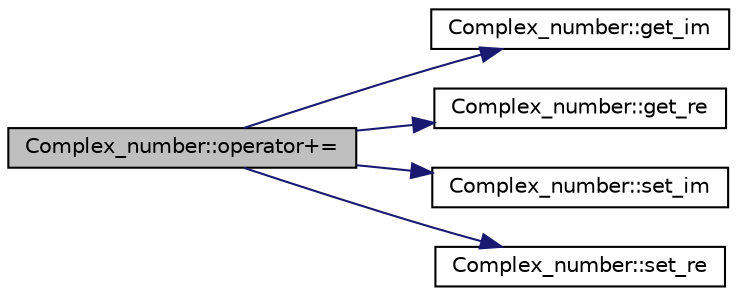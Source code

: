 digraph "Complex_number::operator+="
{
 // LATEX_PDF_SIZE
  edge [fontname="Helvetica",fontsize="10",labelfontname="Helvetica",labelfontsize="10"];
  node [fontname="Helvetica",fontsize="10",shape=record];
  rankdir="LR";
  Node1 [label="Complex_number::operator+=",height=0.2,width=0.4,color="black", fillcolor="grey75", style="filled", fontcolor="black",tooltip="Plus and assign operator."];
  Node1 -> Node2 [color="midnightblue",fontsize="10",style="solid",fontname="Helvetica"];
  Node2 [label="Complex_number::get_im",height=0.2,width=0.4,color="black", fillcolor="white", style="filled",URL="$classComplex__number.html#adf1d1d7266ccd498a79f6aeb509df99a",tooltip="im getter."];
  Node1 -> Node3 [color="midnightblue",fontsize="10",style="solid",fontname="Helvetica"];
  Node3 [label="Complex_number::get_re",height=0.2,width=0.4,color="black", fillcolor="white", style="filled",URL="$classComplex__number.html#a77a5090d8a89b1f907565c2fc6faaee5",tooltip="re getter."];
  Node1 -> Node4 [color="midnightblue",fontsize="10",style="solid",fontname="Helvetica"];
  Node4 [label="Complex_number::set_im",height=0.2,width=0.4,color="black", fillcolor="white", style="filled",URL="$classComplex__number.html#a81127d4eac5ac8ad58e80f2255768592",tooltip="im setter."];
  Node1 -> Node5 [color="midnightblue",fontsize="10",style="solid",fontname="Helvetica"];
  Node5 [label="Complex_number::set_re",height=0.2,width=0.4,color="black", fillcolor="white", style="filled",URL="$classComplex__number.html#ab3a38d12db80f6d88a31179b3bafc989",tooltip="re setter."];
}
